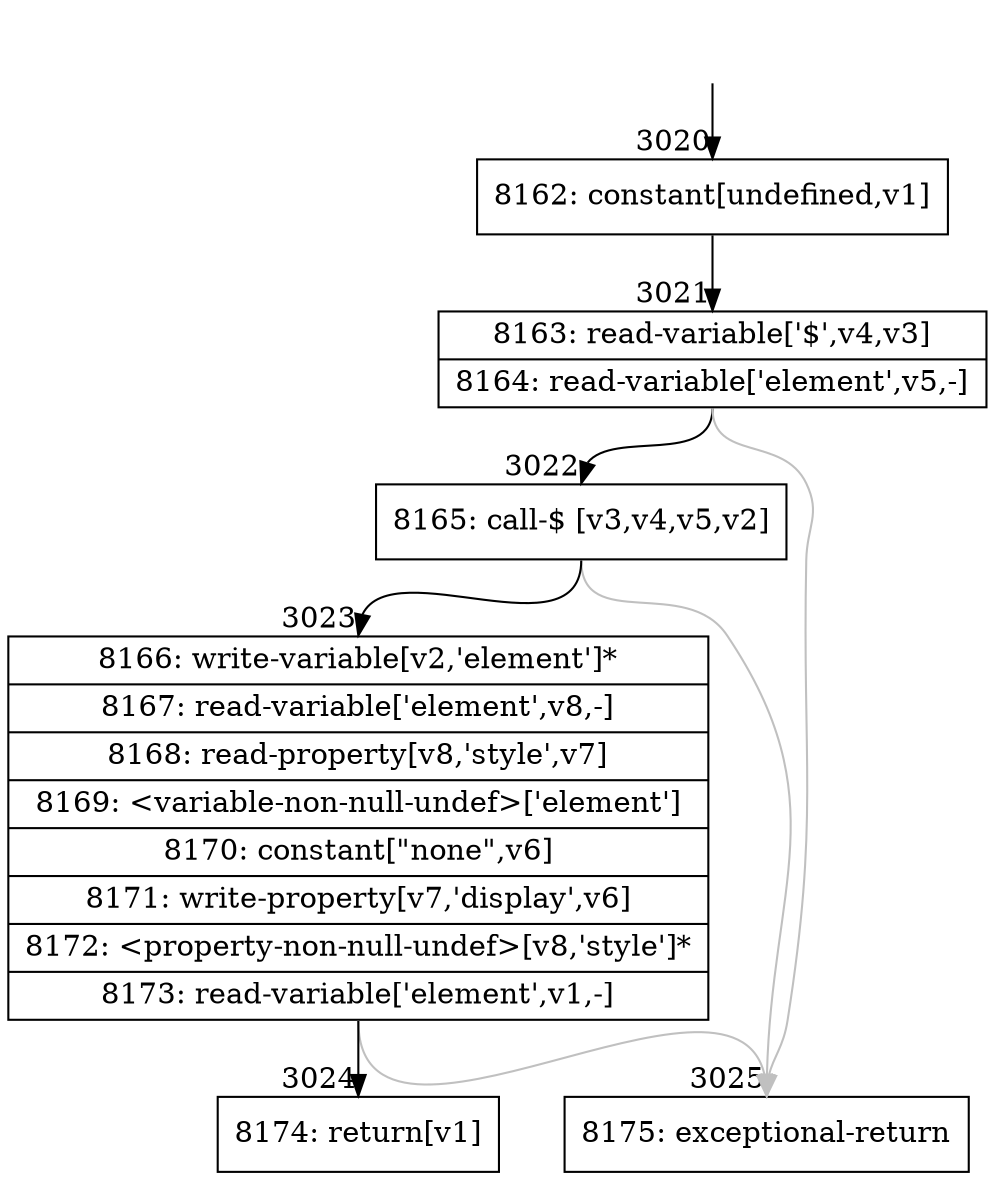 digraph {
rankdir="TD"
BB_entry267[shape=none,label=""];
BB_entry267 -> BB3020 [tailport=s, headport=n, headlabel="    3020"]
BB3020 [shape=record label="{8162: constant[undefined,v1]}" ] 
BB3020 -> BB3021 [tailport=s, headport=n, headlabel="      3021"]
BB3021 [shape=record label="{8163: read-variable['$',v4,v3]|8164: read-variable['element',v5,-]}" ] 
BB3021 -> BB3022 [tailport=s, headport=n, headlabel="      3022"]
BB3021 -> BB3025 [tailport=s, headport=n, color=gray, headlabel="      3025"]
BB3022 [shape=record label="{8165: call-$ [v3,v4,v5,v2]}" ] 
BB3022 -> BB3023 [tailport=s, headport=n, headlabel="      3023"]
BB3022 -> BB3025 [tailport=s, headport=n, color=gray]
BB3023 [shape=record label="{8166: write-variable[v2,'element']*|8167: read-variable['element',v8,-]|8168: read-property[v8,'style',v7]|8169: \<variable-non-null-undef\>['element']|8170: constant[\"none\",v6]|8171: write-property[v7,'display',v6]|8172: \<property-non-null-undef\>[v8,'style']*|8173: read-variable['element',v1,-]}" ] 
BB3023 -> BB3024 [tailport=s, headport=n, headlabel="      3024"]
BB3023 -> BB3025 [tailport=s, headport=n, color=gray]
BB3024 [shape=record label="{8174: return[v1]}" ] 
BB3025 [shape=record label="{8175: exceptional-return}" ] 
//#$~ 2164
}
